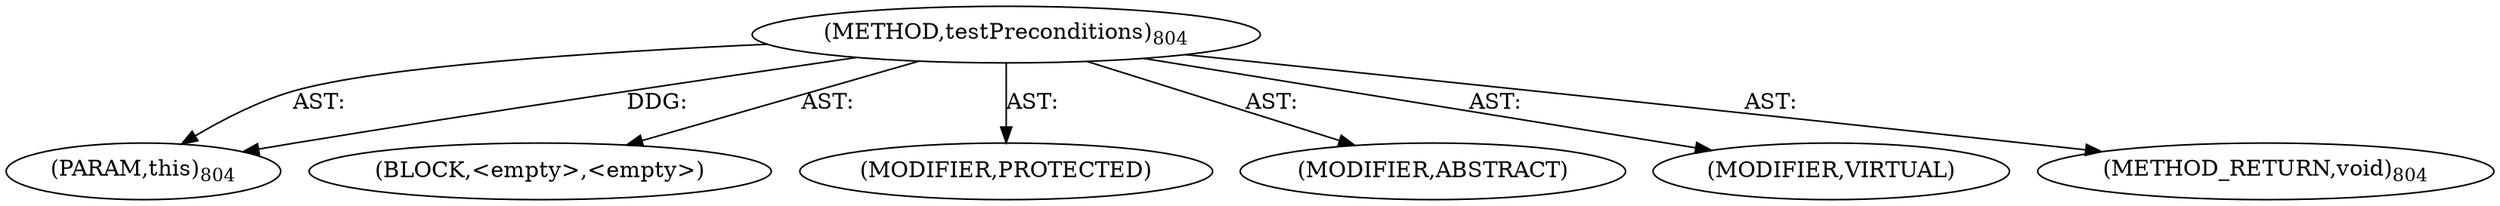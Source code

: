 digraph "testPreconditions" {  
"111669149733" [label = <(METHOD,testPreconditions)<SUB>804</SUB>> ]
"115964117054" [label = <(PARAM,this)<SUB>804</SUB>> ]
"25769803861" [label = <(BLOCK,&lt;empty&gt;,&lt;empty&gt;)> ]
"133143986267" [label = <(MODIFIER,PROTECTED)> ]
"133143986268" [label = <(MODIFIER,ABSTRACT)> ]
"133143986269" [label = <(MODIFIER,VIRTUAL)> ]
"128849018917" [label = <(METHOD_RETURN,void)<SUB>804</SUB>> ]
  "111669149733" -> "115964117054"  [ label = "AST: "] 
  "111669149733" -> "25769803861"  [ label = "AST: "] 
  "111669149733" -> "133143986267"  [ label = "AST: "] 
  "111669149733" -> "133143986268"  [ label = "AST: "] 
  "111669149733" -> "133143986269"  [ label = "AST: "] 
  "111669149733" -> "128849018917"  [ label = "AST: "] 
  "111669149733" -> "115964117054"  [ label = "DDG: "] 
}
